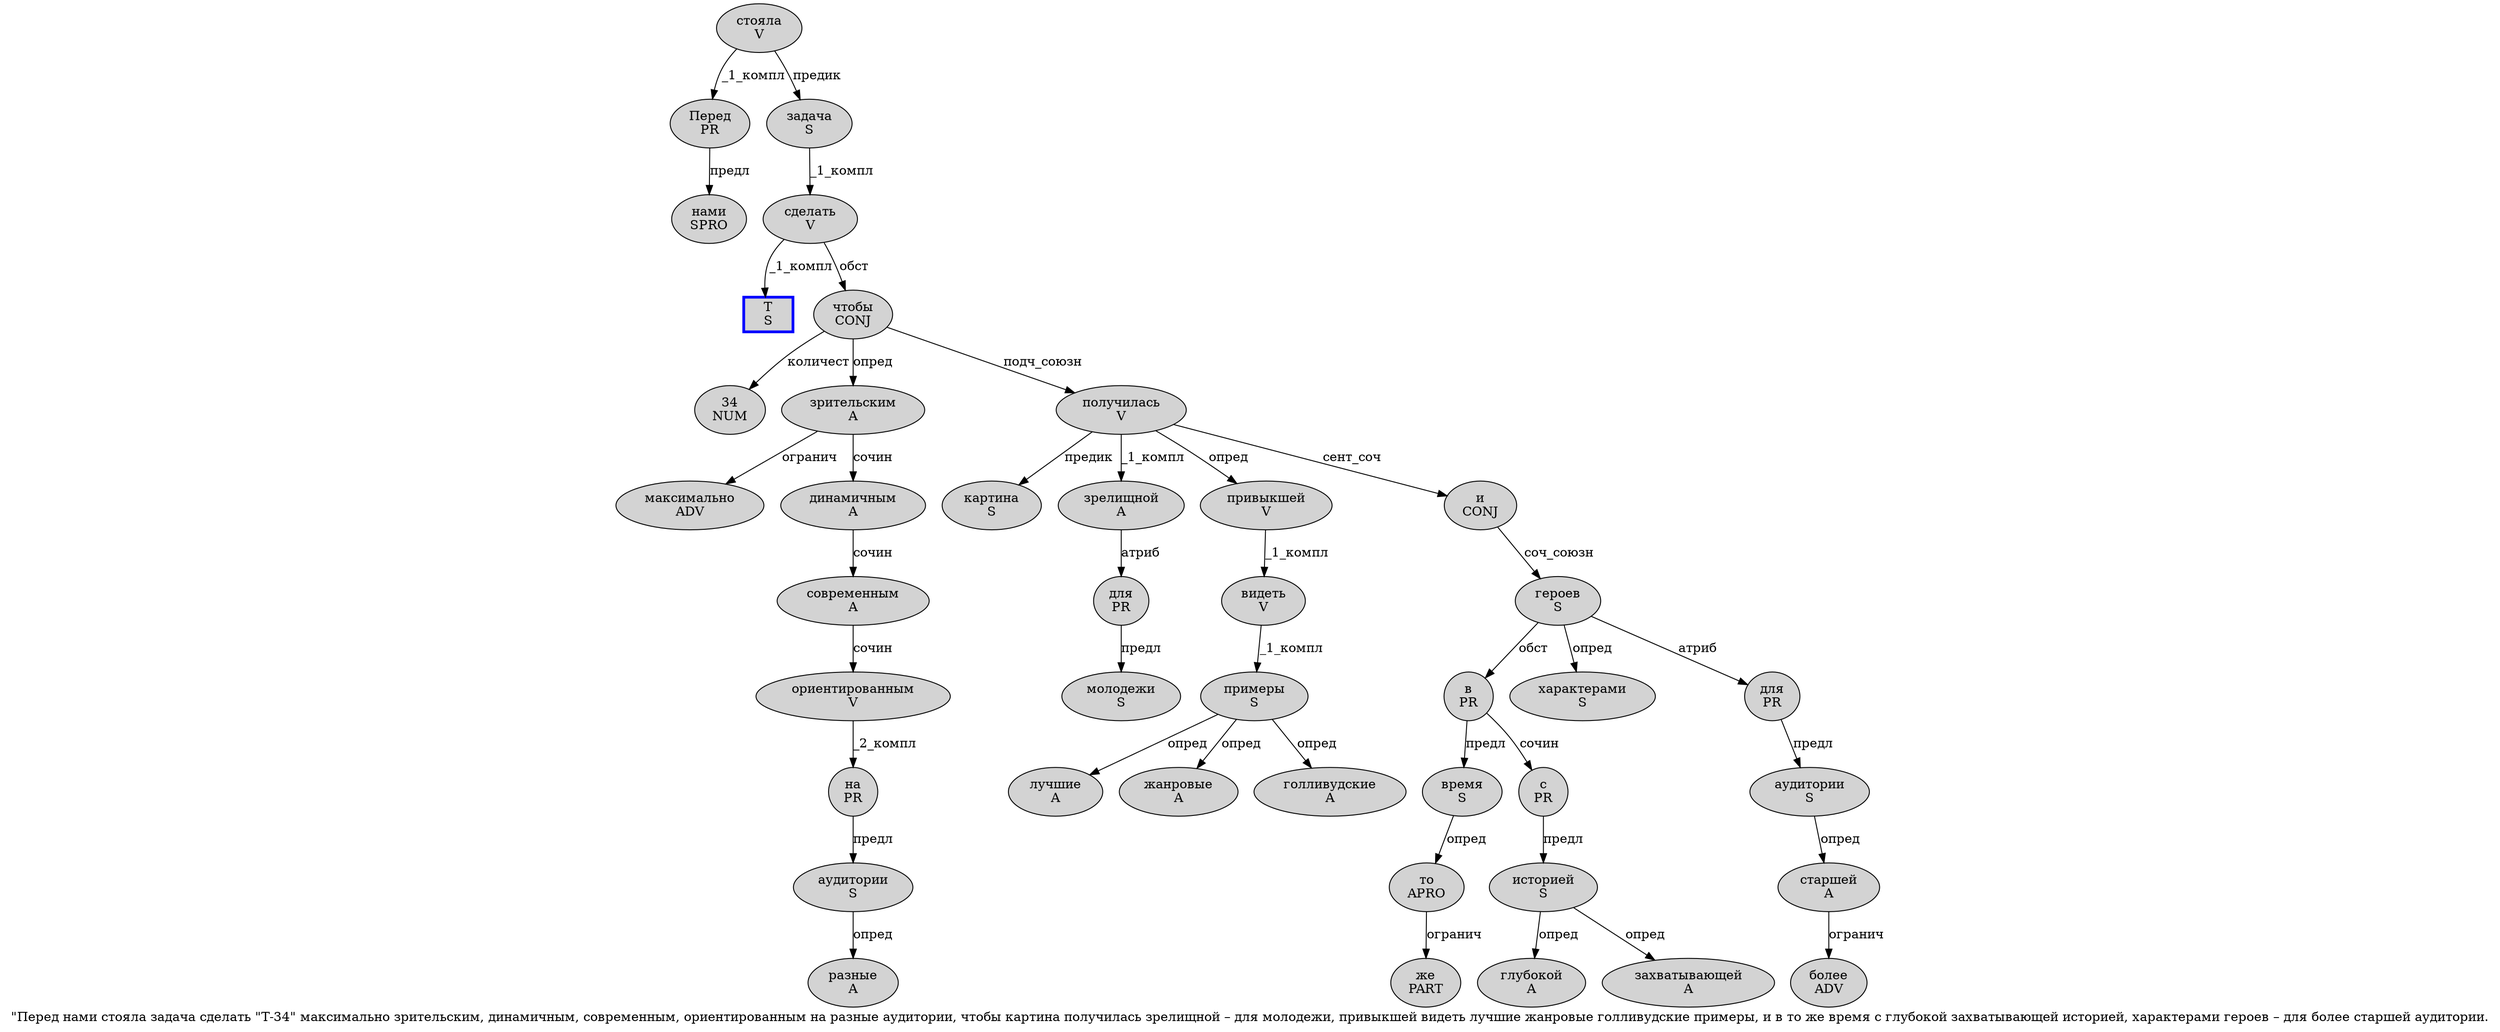 digraph SENTENCE_1184 {
	graph [label="\"Перед нами стояла задача сделать \"Т-34\" максимально зрительским, динамичным, современным, ориентированным на разные аудитории, чтобы картина получилась зрелищной – для молодежи, привыкшей видеть лучшие жанровые голливудские примеры, и в то же время с глубокой захватывающей историей, характерами героев – для более старшей аудитории."]
	node [style=filled]
		1 [label="Перед
PR" color="" fillcolor=lightgray penwidth=1 shape=ellipse]
		2 [label="нами
SPRO" color="" fillcolor=lightgray penwidth=1 shape=ellipse]
		3 [label="стояла
V" color="" fillcolor=lightgray penwidth=1 shape=ellipse]
		4 [label="задача
S" color="" fillcolor=lightgray penwidth=1 shape=ellipse]
		5 [label="сделать
V" color="" fillcolor=lightgray penwidth=1 shape=ellipse]
		7 [label="Т
S" color=blue fillcolor=lightgray penwidth=3 shape=box]
		9 [label="34
NUM" color="" fillcolor=lightgray penwidth=1 shape=ellipse]
		11 [label="максимально
ADV" color="" fillcolor=lightgray penwidth=1 shape=ellipse]
		12 [label="зрительским
A" color="" fillcolor=lightgray penwidth=1 shape=ellipse]
		14 [label="динамичным
A" color="" fillcolor=lightgray penwidth=1 shape=ellipse]
		16 [label="современным
A" color="" fillcolor=lightgray penwidth=1 shape=ellipse]
		18 [label="ориентированным
V" color="" fillcolor=lightgray penwidth=1 shape=ellipse]
		19 [label="на
PR" color="" fillcolor=lightgray penwidth=1 shape=ellipse]
		20 [label="разные
A" color="" fillcolor=lightgray penwidth=1 shape=ellipse]
		21 [label="аудитории
S" color="" fillcolor=lightgray penwidth=1 shape=ellipse]
		23 [label="чтобы
CONJ" color="" fillcolor=lightgray penwidth=1 shape=ellipse]
		24 [label="картина
S" color="" fillcolor=lightgray penwidth=1 shape=ellipse]
		25 [label="получилась
V" color="" fillcolor=lightgray penwidth=1 shape=ellipse]
		26 [label="зрелищной
A" color="" fillcolor=lightgray penwidth=1 shape=ellipse]
		28 [label="для
PR" color="" fillcolor=lightgray penwidth=1 shape=ellipse]
		29 [label="молодежи
S" color="" fillcolor=lightgray penwidth=1 shape=ellipse]
		31 [label="привыкшей
V" color="" fillcolor=lightgray penwidth=1 shape=ellipse]
		32 [label="видеть
V" color="" fillcolor=lightgray penwidth=1 shape=ellipse]
		33 [label="лучшие
A" color="" fillcolor=lightgray penwidth=1 shape=ellipse]
		34 [label="жанровые
A" color="" fillcolor=lightgray penwidth=1 shape=ellipse]
		35 [label="голливудские
A" color="" fillcolor=lightgray penwidth=1 shape=ellipse]
		36 [label="примеры
S" color="" fillcolor=lightgray penwidth=1 shape=ellipse]
		38 [label="и
CONJ" color="" fillcolor=lightgray penwidth=1 shape=ellipse]
		39 [label="в
PR" color="" fillcolor=lightgray penwidth=1 shape=ellipse]
		40 [label="то
APRO" color="" fillcolor=lightgray penwidth=1 shape=ellipse]
		41 [label="же
PART" color="" fillcolor=lightgray penwidth=1 shape=ellipse]
		42 [label="время
S" color="" fillcolor=lightgray penwidth=1 shape=ellipse]
		43 [label="с
PR" color="" fillcolor=lightgray penwidth=1 shape=ellipse]
		44 [label="глубокой
A" color="" fillcolor=lightgray penwidth=1 shape=ellipse]
		45 [label="захватывающей
A" color="" fillcolor=lightgray penwidth=1 shape=ellipse]
		46 [label="историей
S" color="" fillcolor=lightgray penwidth=1 shape=ellipse]
		48 [label="характерами
S" color="" fillcolor=lightgray penwidth=1 shape=ellipse]
		49 [label="героев
S" color="" fillcolor=lightgray penwidth=1 shape=ellipse]
		51 [label="для
PR" color="" fillcolor=lightgray penwidth=1 shape=ellipse]
		52 [label="более
ADV" color="" fillcolor=lightgray penwidth=1 shape=ellipse]
		53 [label="старшей
A" color="" fillcolor=lightgray penwidth=1 shape=ellipse]
		54 [label="аудитории
S" color="" fillcolor=lightgray penwidth=1 shape=ellipse]
			14 -> 16 [label="сочин"]
			39 -> 42 [label="предл"]
			39 -> 43 [label="сочин"]
			21 -> 20 [label="опред"]
			18 -> 19 [label="_2_компл"]
			25 -> 24 [label="предик"]
			25 -> 26 [label="_1_компл"]
			25 -> 31 [label="опред"]
			25 -> 38 [label="сент_соч"]
			5 -> 7 [label="_1_компл"]
			5 -> 23 [label="обст"]
			38 -> 49 [label="соч_союзн"]
			51 -> 54 [label="предл"]
			4 -> 5 [label="_1_компл"]
			28 -> 29 [label="предл"]
			43 -> 46 [label="предл"]
			3 -> 1 [label="_1_компл"]
			3 -> 4 [label="предик"]
			40 -> 41 [label="огранич"]
			1 -> 2 [label="предл"]
			46 -> 44 [label="опред"]
			46 -> 45 [label="опред"]
			32 -> 36 [label="_1_компл"]
			49 -> 39 [label="обст"]
			49 -> 48 [label="опред"]
			49 -> 51 [label="атриб"]
			54 -> 53 [label="опред"]
			53 -> 52 [label="огранич"]
			26 -> 28 [label="атриб"]
			19 -> 21 [label="предл"]
			12 -> 11 [label="огранич"]
			12 -> 14 [label="сочин"]
			42 -> 40 [label="опред"]
			16 -> 18 [label="сочин"]
			31 -> 32 [label="_1_компл"]
			23 -> 9 [label="количест"]
			23 -> 12 [label="опред"]
			23 -> 25 [label="подч_союзн"]
			36 -> 33 [label="опред"]
			36 -> 34 [label="опред"]
			36 -> 35 [label="опред"]
}